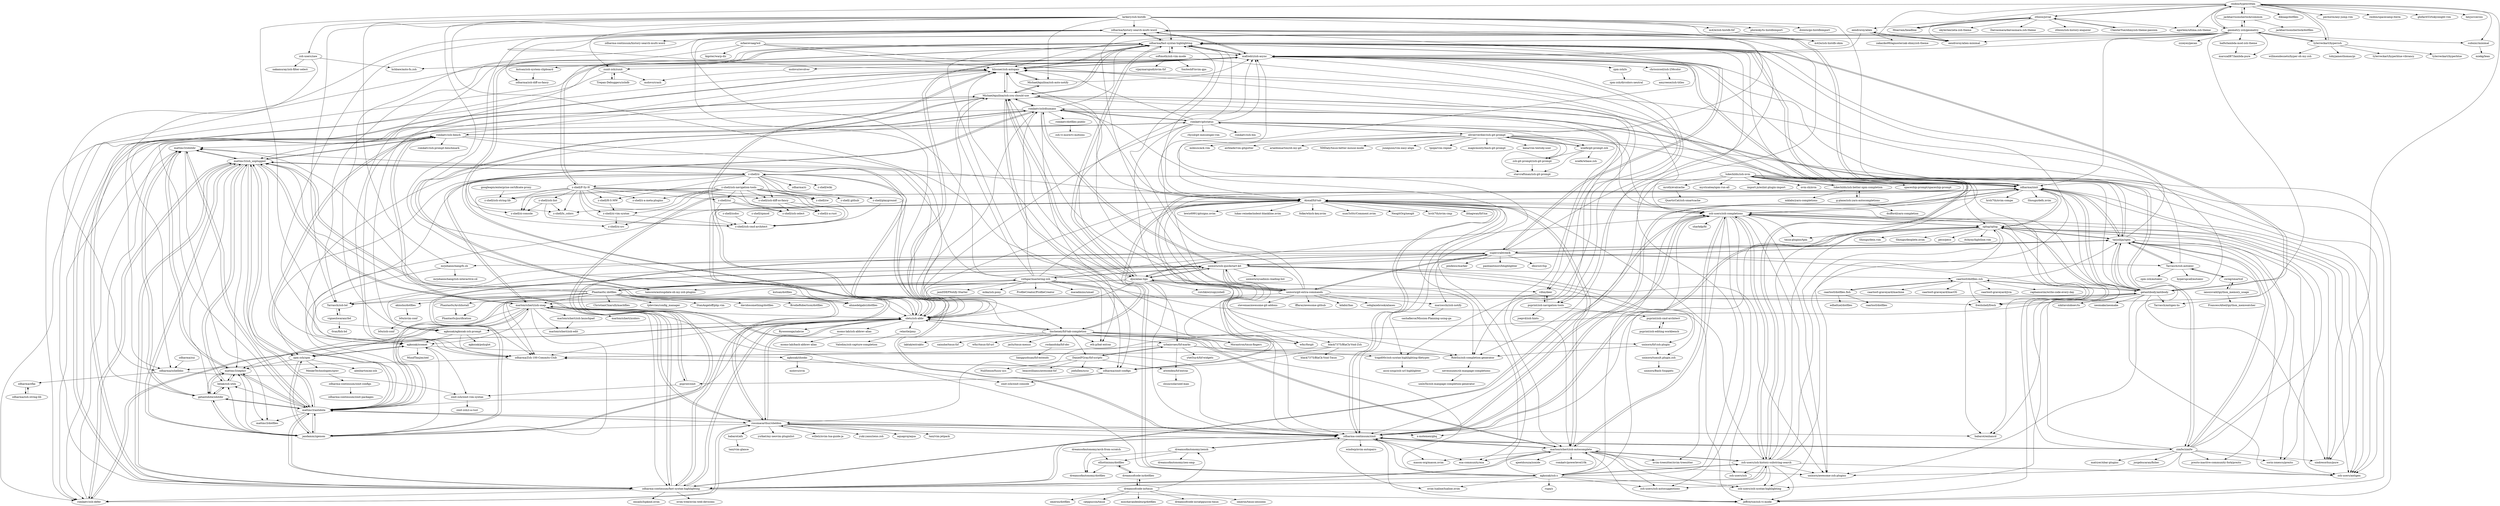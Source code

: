 digraph G {
"kutsan/zsh-system-clipboard" -> "zdharma/zsh-diff-so-fancy"
"romkatv/gitstatus" -> "romkatv/zsh-bench"
"romkatv/gitstatus" -> "romkatv/zsh4humans"
"romkatv/gitstatus" -> "olivierverdier/zsh-git-prompt"
"romkatv/gitstatus" -> "woefe/git-prompt.zsh"
"romkatv/gitstatus" -> "rhysd/git-messenger.vim" ["e"=1]
"romkatv/gitstatus" -> "zdharma/fast-syntax-highlighting"
"romkatv/gitstatus" -> "mafredri/zsh-async"
"romkatv/gitstatus" -> "hlissner/zsh-autopair"
"romkatv/gitstatus" -> "olets/zsh-abbr"
"romkatv/gitstatus" -> "romkatv/zsh-defer"
"romkatv/gitstatus" -> "zdharma/zinit"
"romkatv/gitstatus" -> "romkatv/zsh-bin" ["e"=1]
"romkatv/gitstatus" -> "Morantron/tmux-fingers" ["e"=1]
"romkatv/gitstatus" -> "Aloxaf/fzf-tab"
"romkatv/gitstatus" -> "zsh-users/zsh-completions"
"supercrabtree/k" -> "babarot/enhancd" ["e"=1]
"supercrabtree/k" -> "zdharma/fast-syntax-highlighting"
"supercrabtree/k" -> "zplug/zplug"
"supercrabtree/k" -> "tarjoilija/zgen"
"supercrabtree/k" -> "Tarrasch/zsh-bd"
"supercrabtree/k" -> "marzocchi/zsh-notify"
"supercrabtree/k" -> "zdharma/history-search-multi-word"
"supercrabtree/k" -> "mrjohannchang/fz.sh"
"supercrabtree/k" -> "djui/alias-tips"
"supercrabtree/k" -> "unixorn/git-extra-commands"
"supercrabtree/k" -> "dborzov/lsp" ["e"=1]
"supercrabtree/k" -> "pindexis/marker" ["e"=1]
"supercrabtree/k" -> "paoloantinori/hhighlighter" ["e"=1]
"supercrabtree/k" -> "Tarrasch/zsh-autoenv"
"supercrabtree/k" -> "unixorn/zsh-quickstart-kit"
"g-plane/zsh-yarn-autocompletions" -> "lukechilds/zsh-better-npm-completion"
"g-plane/zsh-yarn-autocompletions" -> "dsifford/yarn-completion"
"agkozak/zsh-z" -> "rupa/z" ["e"=1]
"agkozak/zsh-z" -> "Aloxaf/fzf-tab"
"agkozak/zsh-z" -> "MichaelAquilina/zsh-you-should-use"
"agkozak/zsh-z" -> "marlonrichert/zsh-autocomplete"
"agkozak/zsh-z" -> "zsh-users/zsh-completions"
"agkozak/zsh-z" -> "zsh-users/zsh-history-substring-search"
"agkozak/zsh-z" -> "zdharma-continuum/fast-syntax-highlighting"
"agkozak/zsh-z" -> "zsh-users/zsh-syntax-highlighting" ["e"=1]
"agkozak/zsh-z" -> "marlonrichert/zsh-snap"
"agkozak/zsh-z" -> "zdharma-continuum/zinit"
"agkozak/zsh-z" -> "olets/zsh-abbr"
"agkozak/zsh-z" -> "zsh-users/zsh-autosuggestions" ["e"=1]
"agkozak/zsh-z" -> "zdharma/fast-syntax-highlighting"
"agkozak/zsh-z" -> "zdharma/zinit"
"agkozak/zsh-z" -> "nvim-lualine/lualine.nvim" ["e"=1]
"olets/zsh-abbr" -> "hlissner/zsh-autopair"
"olets/zsh-abbr" -> "romkatv/zsh-defer"
"olets/zsh-abbr" -> "zdharma-continuum/fast-syntax-highlighting"
"olets/zsh-abbr" -> "rossmacarthur/sheldon"
"olets/zsh-abbr" -> "momo-lab/zsh-abbrev-alias"
"olets/zsh-abbr" -> "mattmc3/zsh_unplugged"
"olets/zsh-abbr" -> "lincheney/fzf-tab-completion"
"olets/zsh-abbr" -> "mafredri/zsh-async"
"olets/zsh-abbr" -> "relastle/pmy"
"olets/zsh-abbr" -> "zdharma/Zsh-100-Commits-Club"
"olets/zsh-abbr" -> "zdharma/fast-syntax-highlighting"
"olets/zsh-abbr" -> "zdharma/history-search-multi-word"
"olets/zsh-abbr" -> "Ryooooooga/zabrze"
"olets/zsh-abbr" -> "Aloxaf/fzf-tab"
"olets/zsh-abbr" -> "agkozak/agkozak-zsh-prompt"
"rothgar/mastering-zsh" -> "Phantas0s/.dotfiles"
"rothgar/mastering-zsh" -> "unixorn/zsh-quickstart-kit"
"rothgar/mastering-zsh" -> "MichaelAquilina/zsh-you-should-use"
"rothgar/mastering-zsh" -> "olets/zsh-abbr"
"rothgar/mastering-zsh" -> "romkatv/zsh4humans"
"rothgar/mastering-zsh" -> "mattmc3/zsh_unplugged"
"rothgar/mastering-zsh" -> "zdharma-continuum/zinit"
"rothgar/mastering-zsh" -> "mika/zsh-pony"
"rothgar/mastering-zsh" -> "ProfileCreator/ProfileCreator" ["e"=1]
"rothgar/mastering-zsh" -> "macadmins/umad" ["e"=1]
"rothgar/mastering-zsh" -> "eth-p/bat-extras" ["e"=1]
"rothgar/mastering-zsh" -> "jeffreytse/zsh-vi-mode" ["e"=1]
"rothgar/mastering-zsh" -> "jamf/DEPNotify-Starter" ["e"=1]
"rothgar/mastering-zsh" -> "Aloxaf/fzf-tab"
"rothgar/mastering-zsh" -> "zsh-users/zsh-completions"
"belak/zsh-utils" -> "mattmc3/zephyr"
"belak/zsh-utils" -> "getantidote/zdotdir"
"belak/zsh-utils" -> "mattmc3/zsh_unplugged"
"unixorn/zsh-quickstart-kit" -> "tarjoilija/zgen"
"unixorn/zsh-quickstart-kit" -> "jandamm/zgenom"
"unixorn/zsh-quickstart-kit" -> "unixorn/git-extra-commands"
"unixorn/zsh-quickstart-kit" -> "unixorn/tumult.plugin.zsh"
"unixorn/zsh-quickstart-kit" -> "rothgar/mastering-zsh"
"unixorn/zsh-quickstart-kit" -> "unixorn/fzf-zsh-plugin"
"unixorn/zsh-quickstart-kit" -> "RobSis/zsh-completion-generator"
"unixorn/zsh-quickstart-kit" -> "unixorn/sysadmin-reading-list" ["e"=1]
"unixorn/zsh-quickstart-kit" -> "romkatv/zsh4humans"
"unixorn/zsh-quickstart-kit" -> "Phantas0s/.dotfiles"
"unixorn/zsh-quickstart-kit" -> "black7375/BlaCk-Void-Zsh"
"unixorn/zsh-quickstart-kit" -> "agkozak/agkozak-zsh-prompt"
"unixorn/zsh-quickstart-kit" -> "caarlos0/dotfiles.zsh"
"unixorn/zsh-quickstart-kit" -> "djui/alias-tips"
"unixorn/zsh-quickstart-kit" -> "unixorn/awesome-zsh-plugins" ["e"=1]
"rossmacarthur/sheldon" -> "aquaproj/aqua" ["e"=1]
"rossmacarthur/sheldon" -> "romkatv/zsh-defer"
"rossmacarthur/sheldon" -> "olets/zsh-abbr"
"rossmacarthur/sheldon" -> "x-motemen/ghq" ["e"=1]
"rossmacarthur/sheldon" -> "tani/vim-jetpack" ["e"=1]
"rossmacarthur/sheldon" -> "yutkat/my-neovim-pluginlist" ["e"=1]
"rossmacarthur/sheldon" -> "babarot/enhancd" ["e"=1]
"rossmacarthur/sheldon" -> "yuki-yano/zeno.zsh" ["e"=1]
"rossmacarthur/sheldon" -> "mattmc3/antidote"
"rossmacarthur/sheldon" -> "babarot/afx"
"rossmacarthur/sheldon" -> "mattmc3/zsh_unplugged"
"rossmacarthur/sheldon" -> "zdharma-continuum/zinit"
"rossmacarthur/sheldon" -> "marlonrichert/zsh-snap"
"rossmacarthur/sheldon" -> "jandamm/zgenom"
"rossmacarthur/sheldon" -> "willelz/nvim-lua-guide-ja" ["e"=1]
"zthxxx/jovial" -> "Moarram/headline"
"zthxxx/jovial" -> "zthxxx/zsh-history-enquirer"
"zthxxx/jovial" -> "eendroroy/alien"
"zthxxx/jovial" -> "reobin/typewritten"
"zthxxx/jovial" -> "ChesterYue/ohmyzsh-theme-passion"
"zthxxx/jovial" -> "egorlem/ultima.zsh-theme"
"zthxxx/jovial" -> "skylerlee/zeta-zsh-theme" ["e"=1]
"zthxxx/jovial" -> "Daivasmara/daivasmara.zsh-theme"
"zthxxx/jovial" -> "eendroroy/alien-minimal"
"Tarrasch/zsh-bd" -> "vigneshwaranr/bd"
"Tarrasch/zsh-autoenv" -> "zpm-zsh/autoenv"
"Tarrasch/zsh-autoenv" -> "cxreg/smartcd"
"Tarrasch/zsh-autoenv" -> "hyperupcall/autoenv" ["e"=1]
"Tarrasch/zsh-autoenv" -> "tarjoilija/zgen"
"Tarrasch/zsh-autoenv" -> "mafredri/zsh-async"
"mfaerevaag/wd" -> "vifon/deer"
"mfaerevaag/wd" -> "kigster/warp-dir"
"mfaerevaag/wd" -> "hlissner/zsh-autopair"
"mfaerevaag/wd" -> "mafredri/zsh-async"
"mfaerevaag/wd" -> "Tarrasch/zsh-bd"
"black7375/BlaCk-Void-Zsh" -> "black7375/BlaCk-Void-Tmux"
"black7375/BlaCk-Void-Zsh" -> "zdharma/zinit-configs"
"black7375/BlaCk-Void-Zsh" -> "zdharma/Zsh-100-Commits-Club"
"cxreg/smartcd" -> "ianozsvald/ipython_memory_usage"
"cxreg/smartcd" -> "Tarrasch/zsh-autoenv"
"MichaelAquilina/zsh-auto-notify" -> "MichaelAquilina/zsh-you-should-use"
"MichaelAquilina/zsh-auto-notify" -> "hlissner/zsh-autopair"
"MichaelAquilina/zsh-auto-notify" -> "mafredri/zsh-async"
"zsh-users/zsh-history-substring-search" -> "zsh-users/zsh-completions"
"zsh-users/zsh-history-substring-search" -> "zsh-users/zsh-syntax-highlighting" ["e"=1]
"zsh-users/zsh-history-substring-search" -> "zsh-users/zsh-autosuggestions" ["e"=1]
"zsh-users/zsh-history-substring-search" -> "zdharma-continuum/fast-syntax-highlighting"
"zsh-users/zsh-history-substring-search" -> "MichaelAquilina/zsh-you-should-use"
"zsh-users/zsh-history-substring-search" -> "zsh-users/zsh" ["e"=1]
"zsh-users/zsh-history-substring-search" -> "marlonrichert/zsh-autocomplete"
"zsh-users/zsh-history-substring-search" -> "zplug/zplug"
"zsh-users/zsh-history-substring-search" -> "hlissner/zsh-autopair"
"zsh-users/zsh-history-substring-search" -> "zsh-users/antigen" ["e"=1]
"zsh-users/zsh-history-substring-search" -> "Aloxaf/fzf-tab"
"zsh-users/zsh-history-substring-search" -> "jeffreytse/zsh-vi-mode" ["e"=1]
"zsh-users/zsh-history-substring-search" -> "agkozak/zsh-z"
"zsh-users/zsh-history-substring-search" -> "zdharma/fast-syntax-highlighting"
"zsh-users/zsh-history-substring-search" -> "unixorn/awesome-zsh-plugins" ["e"=1]
"romkatv/dotfiles-public" -> "zsh-vi-more/vi-motions"
"relastle/pmy" -> "Valodim/zsh-capture-completion"
"tamcore/autoupdate-oh-my-zsh-plugins" -> "MichaelAquilina/zsh-you-should-use"
"rockandska/fzf-obc" -> "liangguohuan/fzf-extends"
"woefe/git-prompt.zsh" -> "starcraftman/zsh-git-prompt"
"woefe/git-prompt.zsh" -> "zsh-git-prompt/zsh-git-prompt"
"woefe/git-prompt.zsh" -> "olivierverdier/zsh-git-prompt"
"woefe/git-prompt.zsh" -> "woefe/wbase.zsh"
"zdharma/zinit-configs" -> "zdharma/Zsh-100-Commits-Club"
"zdharma/zinit-configs" -> "psprint/zinit"
"zdharma/zinit-configs" -> "zdharma/zinit"
"zdharma/zinit-configs" -> "zinit-zsh/zinit-console"
"b0o/nvim-conf" -> "b0o/zsh-conf"
"nevesnunes/sh-manpage-completions" -> "umlx5h/zsh-manpage-completion-generator"
"mattmc3/zdotdir" -> "mattmc3/zephyr"
"mattmc3/zdotdir" -> "getantidote/zdotdir"
"mattmc3/zdotdir" -> "mattmc3/antidote"
"mattmc3/zdotdir" -> "mattmc3/dotfiles"
"mattmc3/zdotdir" -> "mattmc3/zsh_unplugged"
"zsh-users/zaw" -> "nakamuray/zsh-filter-select"
"zsh-users/zaw" -> "zdharma/zshelldoc"
"zsh-users/zaw" -> "hchbaw/auto-fu.zsh"
"jackharrisonsherlock/common" -> "jackharrisonsherlock/dotfiles"
"jackharrisonsherlock/common" -> "reobin/typewritten"
"jackharrisonsherlock/common" -> "geometry-zsh/geometry"
"zpm-zsh/ls" -> "zpm-zsh/dircolors-neutral"
"zdharma/zshelldoc" -> "zdharma/zflai"
"zdharma/zshelldoc" -> "zinit-zsh/zinit-vim-syntax"
"zdharma/Zsh-100-Commits-Club" -> "zdharma/zinit-configs"
"zdharma/Zsh-100-Commits-Club" -> "zdharma/zshelldoc"
"trapd00r/zsh-syntax-highlighting-filetypes" -> "ascii-soup/zsh-url-highlighter"
"Phantas0s/ArchInstall" -> "Phantas0s/purification"
"m42e/zsh-histdb-fzf" -> "m42e/zsh-histdb-skim"
"agkozak/zhooks" -> "zinit-zsh/zinit-console"
"agkozak/zhooks" -> "molovo/zvm"
"zdharma/zflai" -> "zdharma/zsh-string-lib"
"marlonrichert/zsh-autocomplete" -> "marlonrichert/zsh-snap"
"marlonrichert/zsh-autocomplete" -> "zsh-users/zsh-autosuggestions" ["e"=1]
"marlonrichert/zsh-autocomplete" -> "zsh-users/zsh-syntax-highlighting" ["e"=1]
"marlonrichert/zsh-autocomplete" -> "zsh-users/zsh-completions"
"marlonrichert/zsh-autocomplete" -> "Aloxaf/fzf-tab"
"marlonrichert/zsh-autocomplete" -> "zdharma-continuum/fast-syntax-highlighting"
"marlonrichert/zsh-autocomplete" -> "unixorn/awesome-zsh-plugins" ["e"=1]
"marlonrichert/zsh-autocomplete" -> "jeffreytse/zsh-vi-mode" ["e"=1]
"marlonrichert/zsh-autocomplete" -> "ajeetdsouza/zoxide" ["e"=1]
"marlonrichert/zsh-autocomplete" -> "zsh-users/zsh-history-substring-search"
"marlonrichert/zsh-autocomplete" -> "eza-community/eza" ["e"=1]
"marlonrichert/zsh-autocomplete" -> "zdharma-continuum/zinit"
"marlonrichert/zsh-autocomplete" -> "romkatv/powerlevel10k" ["e"=1]
"marlonrichert/zsh-autocomplete" -> "mason-org/mason.nvim" ["e"=1]
"marlonrichert/zsh-autocomplete" -> "nvim-treesitter/nvim-treesitter" ["e"=1]
"ChesterYue/ohmyzsh-theme-passion" -> "zthxxx/jovial"
"tarjoilija/zgen" -> "zplug/zplug"
"tarjoilija/zgen" -> "unixorn/zsh-quickstart-kit"
"tarjoilija/zgen" -> "getantibody/antibody"
"tarjoilija/zgen" -> "jandamm/zgenom"
"tarjoilija/zgen" -> "zsh-users/antigen" ["e"=1]
"tarjoilija/zgen" -> "zdharma/zinit"
"tarjoilija/zgen" -> "supercrabtree/k"
"tarjoilija/zgen" -> "unixorn/awesome-zsh-plugins" ["e"=1]
"tarjoilija/zgen" -> "zimfw/zimfw"
"tarjoilija/zgen" -> "Tarrasch/zsh-autoenv"
"tarjoilija/zgen" -> "Tarrasch/antigen-hs"
"tarjoilija/zgen" -> "sorin-ionescu/prezto" ["e"=1]
"tarjoilija/zgen" -> "zdharma/fast-syntax-highlighting"
"tarjoilija/zgen" -> "prezto-inactive-community-fork/prezto"
"tarjoilija/zgen" -> "mafredri/zsh-async"
"unixorn/git-extra-commands" -> "unixorn/zsh-quickstart-kit"
"unixorn/git-extra-commands" -> "stevemao/awesome-git-addons" ["e"=1]
"unixorn/git-extra-commands" -> "hlissner/zsh-autopair"
"unixorn/git-extra-commands" -> "fffaraz/awesome-github" ["e"=1]
"unixorn/git-extra-commands" -> "zdharma/history-search-multi-word"
"unixorn/git-extra-commands" -> "freshshell/fresh" ["e"=1]
"unixorn/git-extra-commands" -> "kdabir/has" ["e"=1]
"unixorn/git-extra-commands" -> "djui/alias-tips"
"unixorn/git-extra-commands" -> "zdharma/fast-syntax-highlighting"
"unixorn/git-extra-commands" -> "mafredri/zsh-async"
"unixorn/git-extra-commands" -> "supercrabtree/k"
"unixorn/git-extra-commands" -> "zdharma/Zsh-100-Commits-Club"
"unixorn/git-extra-commands" -> "sebglazebrook/aliases" ["e"=1]
"unixorn/git-extra-commands" -> "MichaelAquilina/zsh-you-should-use"
"unixorn/git-extra-commands" -> "marzocchi/zsh-notify"
"romkatv/zsh4humans" -> "romkatv/zsh-bench"
"romkatv/zsh4humans" -> "zimfw/zimfw"
"romkatv/zsh4humans" -> "Aloxaf/fzf-tab"
"romkatv/zsh4humans" -> "zdharma-continuum/zinit"
"romkatv/zsh4humans" -> "marlonrichert/zsh-snap"
"romkatv/zsh4humans" -> "romkatv/dotfiles-public"
"romkatv/zsh4humans" -> "mattmc3/antidote"
"romkatv/zsh4humans" -> "romkatv/gitstatus"
"romkatv/zsh4humans" -> "olets/zsh-abbr"
"romkatv/zsh4humans" -> "mattmc3/zsh_unplugged"
"romkatv/zsh4humans" -> "unixorn/zsh-quickstart-kit"
"romkatv/zsh4humans" -> "MichaelAquilina/zsh-you-should-use"
"romkatv/zsh4humans" -> "zdharma/fast-syntax-highlighting"
"romkatv/zsh4humans" -> "marlonrichert/zsh-autocomplete"
"romkatv/zsh4humans" -> "eth-p/bat-extras" ["e"=1]
"reobin/typewritten" -> "jackharrisonsherlock/common"
"reobin/typewritten" -> "geometry-zsh/geometry"
"reobin/typewritten" -> "tylerreckart/hyperzsh"
"reobin/typewritten" -> "zthxxx/jovial"
"reobin/typewritten" -> "dikiaap/dotfiles" ["e"=1]
"reobin/typewritten" -> "eendroroy/alien-minimal"
"reobin/typewritten" -> "Moarram/headline"
"reobin/typewritten" -> "subnixr/minimal"
"reobin/typewritten" -> "agkozak/agkozak-zsh-prompt"
"reobin/typewritten" -> "sindresorhus/pure" ["e"=1]
"reobin/typewritten" -> "egorlem/ultima.zsh-theme"
"reobin/typewritten" -> "pechorin/any-jump.vim" ["e"=1]
"reobin/typewritten" -> "reobin/spacecamp-iterm"
"reobin/typewritten" -> "ghifarit53/tokyonight-vim" ["e"=1]
"reobin/typewritten" -> "heyjuvi/avizo" ["e"=1]
"zsh-users/zsh-completions" -> "zsh-users/zsh-syntax-highlighting" ["e"=1]
"zsh-users/zsh-completions" -> "zsh-users/zsh-history-substring-search"
"zsh-users/zsh-completions" -> "zsh-users/zsh-autosuggestions" ["e"=1]
"zsh-users/zsh-completions" -> "zsh-users/zsh" ["e"=1]
"zsh-users/zsh-completions" -> "unixorn/awesome-zsh-plugins" ["e"=1]
"zsh-users/zsh-completions" -> "marlonrichert/zsh-autocomplete"
"zsh-users/zsh-completions" -> "zsh-users/antigen" ["e"=1]
"zsh-users/zsh-completions" -> "Aloxaf/fzf-tab"
"zsh-users/zsh-completions" -> "zplug/zplug"
"zsh-users/zsh-completions" -> "zdharma-continuum/fast-syntax-highlighting"
"zsh-users/zsh-completions" -> "zdharma-continuum/zinit"
"zsh-users/zsh-completions" -> "sindresorhus/pure" ["e"=1]
"zsh-users/zsh-completions" -> "tmux-plugins/tpm" ["e"=1]
"zsh-users/zsh-completions" -> "sharkdp/fd" ["e"=1]
"zsh-users/zsh-completions" -> "nvim-treesitter/nvim-treesitter" ["e"=1]
"Aloxaf/fzf-tab" -> "zdharma-continuum/zinit"
"Aloxaf/fzf-tab" -> "lincheney/fzf-tab-completion"
"Aloxaf/fzf-tab" -> "jeffreytse/zsh-vi-mode" ["e"=1]
"Aloxaf/fzf-tab" -> "zdharma-continuum/fast-syntax-highlighting"
"Aloxaf/fzf-tab" -> "wfxr/forgit" ["e"=1]
"Aloxaf/fzf-tab" -> "ibhagwan/fzf-lua" ["e"=1]
"Aloxaf/fzf-tab" -> "marlonrichert/zsh-autocomplete"
"Aloxaf/fzf-tab" -> "zsh-users/zsh-completions"
"Aloxaf/fzf-tab" -> "lewis6991/gitsigns.nvim" ["e"=1]
"Aloxaf/fzf-tab" -> "lukas-reineke/indent-blankline.nvim" ["e"=1]
"Aloxaf/fzf-tab" -> "folke/which-key.nvim" ["e"=1]
"Aloxaf/fzf-tab" -> "eza-community/eza" ["e"=1]
"Aloxaf/fzf-tab" -> "numToStr/Comment.nvim" ["e"=1]
"Aloxaf/fzf-tab" -> "NeogitOrg/neogit" ["e"=1]
"Aloxaf/fzf-tab" -> "hrsh7th/nvim-cmp" ["e"=1]
"marlonrichert/zsh-snap" -> "marlonrichert/zsh-autocomplete"
"marlonrichert/zsh-snap" -> "mattmc3/antidote"
"marlonrichert/zsh-snap" -> "agkozak/zcomet"
"marlonrichert/zsh-snap" -> "zpm-zsh/zpm"
"marlonrichert/zsh-snap" -> "mattmc3/zsh_unplugged"
"marlonrichert/zsh-snap" -> "jandamm/zgenom"
"marlonrichert/zsh-snap" -> "rossmacarthur/sheldon"
"marlonrichert/zsh-snap" -> "marlonrichert/zsh-launchpad"
"marlonrichert/zsh-snap" -> "zdharma-continuum/fast-syntax-highlighting"
"marlonrichert/zsh-snap" -> "romkatv/zsh4humans"
"marlonrichert/zsh-snap" -> "zdharma-continuum/zinit"
"marlonrichert/zsh-snap" -> "marlonrichert/zsh-edit"
"marlonrichert/zsh-snap" -> "olets/zsh-abbr"
"marlonrichert/zsh-snap" -> "mattmc3/zephyr"
"marlonrichert/zsh-snap" -> "marlonrichert/zcolors"
"vifon/deer" -> "trapd00r/zsh-syntax-highlighting-filetypes"
"vifon/deer" -> "psprint/zsh-navigation-tools"
"unixorn/fzf-zsh-plugin" -> "unixorn/tumult.plugin.zsh"
"unixorn/fzf-zsh-plugin" -> "RobSis/zsh-completion-generator"
"romkatv/zsh-defer" -> "mattmc3/zsh_unplugged"
"romkatv/zsh-defer" -> "olets/zsh-abbr"
"romkatv/zsh-defer" -> "rossmacarthur/sheldon"
"romkatv/zsh-defer" -> "mattmc3/zdotdir"
"RobSis/zsh-completion-generator" -> "nevesnunes/sh-manpage-completions"
"caarlos0/dotfiles.fish" -> "caarlos0/dotfiles.zsh"
"caarlos0/dotfiles.fish" -> "caarlos0/dotfiles" ["e"=1]
"caarlos0/dotfiles.fish" -> "edheltzel/dotfiles" ["e"=1]
"djui/alias-tips" -> "MichaelAquilina/zsh-you-should-use"
"djui/alias-tips" -> "zdharma/fast-syntax-highlighting"
"djui/alias-tips" -> "RobSis/zsh-completion-generator"
"djui/alias-tips" -> "hlissner/zsh-autopair"
"djui/alias-tips" -> "Tarrasch/zsh-bd"
"djui/alias-tips" -> "olets/zsh-abbr"
"djui/alias-tips" -> "unixorn/git-extra-commands"
"djui/alias-tips" -> "rutchkiwi/copyzshell"
"djui/alias-tips" -> "urbainvaes/fzf-marks"
"djui/alias-tips" -> "supercrabtree/k"
"djui/alias-tips" -> "zdharma/Zsh-100-Commits-Club"
"djui/alias-tips" -> "tamcore/autoupdate-oh-my-zsh-plugins"
"djui/alias-tips" -> "vifon/deer"
"djui/alias-tips" -> "mafredri/zsh-async"
"djui/alias-tips" -> "unixorn/zsh-quickstart-kit"
"ianozsvald/ipython_memory_usage" -> "cxreg/smartcd"
"ianozsvald/ipython_memory_usage" -> "FrancescAlted/ipython_memwatcher"
"chrissicool/zsh-256color" -> "amyreese/zsh-titles"
"psprint/zinit" -> "zdharma/zinit"
"psprint/zinit" -> "zinit-zsh/zinit-vim-syntax"
"zsh-git-prompt/zsh-git-prompt" -> "starcraftman/zsh-git-prompt"
"jandamm/zgenom" -> "unixorn/zsh-quickstart-kit"
"jandamm/zgenom" -> "getantidote/zdotdir"
"jandamm/zgenom" -> "mattmc3/antidote"
"jandamm/zgenom" -> "zpm-zsh/zpm"
"jandamm/zgenom" -> "tarjoilija/zgen"
"jandamm/zgenom" -> "belak/zsh-utils"
"jandamm/zgenom" -> "mattmc3/zsh_unplugged"
"jandamm/zgenom" -> "agkozak/zcomet"
"jandamm/zgenom" -> "mattmc3/zephyr"
"zdharma/zinit" -> "psprint/zinit"
"zdharma/zsh-string-lib" -> "zdharma/zflai"
"zinit-zsh/zinit-vim-syntax" -> "zinit-zsh/z-a-rust"
"getantibody/antibody" -> "caarlos0/dotfiles.zsh"
"getantibody/antibody" -> "tarjoilija/zgen"
"getantibody/antibody" -> "zsh-users/antigen" ["e"=1]
"getantibody/antibody" -> "zdharma/fast-syntax-highlighting"
"getantibody/antibody" -> "zdharma/zinit"
"getantibody/antibody" -> "mattmc3/antidote"
"getantibody/antibody" -> "zplug/zplug"
"getantibody/antibody" -> "freshshell/fresh" ["e"=1]
"getantibody/antibody" -> "rossmacarthur/sheldon"
"getantibody/antibody" -> "mafredri/zsh-async"
"getantibody/antibody" -> "nikitavoloboev/ts" ["e"=1]
"getantibody/antibody" -> "marlonrichert/zsh-snap"
"getantibody/antibody" -> "neomake/neomake" ["e"=1]
"getantibody/antibody" -> "sindresorhus/pure" ["e"=1]
"getantibody/antibody" -> "Tarrasch/antigen-hs"
"urbainvaes/fzf-marks" -> "atweiden/fzf-extras"
"urbainvaes/fzf-marks" -> "DanielFGray/fzf-scripts"
"urbainvaes/fzf-marks" -> "ytet5uy4/fzf-widgets"
"urbainvaes/fzf-marks" -> "zdharma/Zsh-100-Commits-Club"
"urbainvaes/fzf-marks" -> "trapd00r/zsh-syntax-highlighting-filetypes"
"urbainvaes/fzf-marks" -> "RobSis/zsh-completion-generator"
"Moarram/headline" -> "zthxxx/jovial"
"mattmc3/antidote" -> "mattmc3/zephyr"
"mattmc3/antidote" -> "getantidote/zdotdir"
"mattmc3/antidote" -> "mattmc3/zsh_unplugged"
"mattmc3/antidote" -> "mattmc3/zdotdir"
"mattmc3/antidote" -> "jandamm/zgenom"
"mattmc3/antidote" -> "marlonrichert/zsh-snap"
"mattmc3/antidote" -> "belak/zsh-utils"
"mattmc3/antidote" -> "getantibody/antibody"
"mattmc3/antidote" -> "zdharma-continuum/fast-syntax-highlighting"
"mattmc3/antidote" -> "romkatv/zsh-bench"
"mattmc3/antidote" -> "rossmacarthur/sheldon"
"mattmc3/antidote" -> "zdharma-continuum/zinit"
"mattmc3/antidote" -> "Aloxaf/fzf-tab"
"mattmc3/antidote" -> "mattmc3/dotfiles"
"mattmc3/antidote" -> "olets/zsh-abbr"
"elliottminns/dotfiles" -> "dreamsofautonomy/dotfiles"
"elliottminns/dotfiles" -> "dreamsofcode-io/dotfiles"
"zpm-zsh/zpm" -> "agkozak/zcomet"
"zpm-zsh/zpm" -> "mattmc3/zsh_unplugged"
"zpm-zsh/zpm" -> "jandamm/zgenom"
"zpm-zsh/zpm" -> "MenkeTechnologies/zpwr"
"zpm-zsh/zpm" -> "mattmc3/zephyr"
"zpm-zsh/zpm" -> "alexbarton/ax-zsh"
"mafredri/zsh-async" -> "zdharma/Zsh-100-Commits-Club"
"mafredri/zsh-async" -> "zdharma/fast-syntax-highlighting"
"mafredri/zsh-async" -> "zdharma/history-search-multi-word"
"mafredri/zsh-async" -> "zunit-zsh/zunit"
"mafredri/zsh-async" -> "hlissner/zsh-autopair"
"mafredri/zsh-async" -> "chrissicool/zsh-256color"
"mafredri/zsh-async" -> "vifon/deer"
"mafredri/zsh-async" -> "zdharma/zinit"
"mafredri/zsh-async" -> "RobSis/zsh-completion-generator"
"mafredri/zsh-async" -> "olets/zsh-abbr"
"mafredri/zsh-async" -> "romkatv/zsh-defer"
"mafredri/zsh-async" -> "hchbaw/auto-fu.zsh"
"mafredri/zsh-async" -> "zpm-zsh/ls"
"mafredri/zsh-async" -> "molovo/revolver"
"mafredri/zsh-async" -> "psprint/zsh-navigation-tools"
"atweiden/fzf-extras" -> "zlsun/solarized-man" ["e"=1]
"MenkeTechnologies/zpwr" -> "zdharma-continuum/zinit-configs"
"zplug/zplug" -> "babarot/enhancd" ["e"=1]
"zplug/zplug" -> "unixorn/awesome-zsh-plugins" ["e"=1]
"zplug/zplug" -> "zdharma/zinit"
"zplug/zplug" -> "tarjoilija/zgen"
"zplug/zplug" -> "zsh-users/antigen" ["e"=1]
"zplug/zplug" -> "sorin-ionescu/prezto" ["e"=1]
"zplug/zplug" -> "sindresorhus/pure" ["e"=1]
"zplug/zplug" -> "Shougo/dein.vim" ["e"=1]
"zplug/zplug" -> "zsh-users/zsh-completions"
"zplug/zplug" -> "x-motemen/ghq" ["e"=1]
"zplug/zplug" -> "zdharma-continuum/zinit"
"zplug/zplug" -> "Shougo/deoplete.nvim" ["e"=1]
"zplug/zplug" -> "peco/peco" ["e"=1]
"zplug/zplug" -> "tmux-plugins/tpm" ["e"=1]
"zplug/zplug" -> "itchyny/lightline.vim" ["e"=1]
"zimfw/zimfw" -> "sorin-ionescu/prezto" ["e"=1]
"zimfw/zimfw" -> "zdharma-continuum/zinit"
"zimfw/zimfw" -> "zplug/zplug"
"zimfw/zimfw" -> "jorgebucaran/fisher" ["e"=1]
"zimfw/zimfw" -> "romkatv/zsh4humans"
"zimfw/zimfw" -> "matryer/xbar-plugins" ["e"=1]
"zimfw/zimfw" -> "unixorn/awesome-zsh-plugins" ["e"=1]
"zimfw/zimfw" -> "zsh-users/antigen" ["e"=1]
"zimfw/zimfw" -> "tarjoilija/zgen"
"zimfw/zimfw" -> "zdharma/zinit"
"zimfw/zimfw" -> "Aloxaf/fzf-tab"
"zimfw/zimfw" -> "zsh-users/zsh-completions"
"zimfw/zimfw" -> "rossmacarthur/sheldon"
"zimfw/zimfw" -> "sindresorhus/pure" ["e"=1]
"zimfw/zimfw" -> "prezto-inactive-community-fork/prezto"
"halfo/lambda-mod-zsh-theme" -> "marszall87/lambda-pure"
"zdharma-continuum/zinit-configs" -> "zdharma-continuum/zinit-packages"
"zdharma-continuum/zinit" -> "zdharma/zinit"
"zdharma-continuum/zinit" -> "Aloxaf/fzf-tab"
"zdharma-continuum/zinit" -> "zdharma-continuum/fast-syntax-highlighting"
"zdharma-continuum/zinit" -> "z-shell/zi"
"zdharma-continuum/zinit" -> "jeffreytse/zsh-vi-mode" ["e"=1]
"zdharma-continuum/zinit" -> "zimfw/zimfw"
"zdharma-continuum/zinit" -> "zplug/zplug"
"zdharma-continuum/zinit" -> "zsh-users/zsh-completions"
"zdharma-continuum/zinit" -> "eza-community/eza" ["e"=1]
"zdharma-continuum/zinit" -> "windwp/nvim-autopairs" ["e"=1]
"zdharma-continuum/zinit" -> "marlonrichert/zsh-autocomplete"
"zdharma-continuum/zinit" -> "mason-org/mason.nvim" ["e"=1]
"zdharma-continuum/zinit" -> "rossmacarthur/sheldon"
"zdharma-continuum/zinit" -> "nvim-lualine/lualine.nvim" ["e"=1]
"zdharma-continuum/zinit" -> "dreamsofautonomy/zensh"
"mattmc3/zsh_unplugged" -> "mattmc3/antidote"
"mattmc3/zsh_unplugged" -> "romkatv/zsh-defer"
"mattmc3/zsh_unplugged" -> "belak/zsh-utils"
"mattmc3/zsh_unplugged" -> "mattmc3/zdotdir"
"mattmc3/zsh_unplugged" -> "zpm-zsh/zpm"
"mattmc3/zsh_unplugged" -> "jandamm/zgenom"
"mattmc3/zsh_unplugged" -> "getantidote/zdotdir"
"mattmc3/zsh_unplugged" -> "romkatv/zsh-bench"
"mattmc3/zsh_unplugged" -> "olets/zsh-abbr"
"mattmc3/zsh_unplugged" -> "mattmc3/zephyr"
"mattmc3/zsh_unplugged" -> "zdharma-continuum/fast-syntax-highlighting"
"mattmc3/zsh_unplugged" -> "z-shell/zi"
"mattmc3/zsh_unplugged" -> "marlonrichert/zsh-snap"
"mattmc3/zsh_unplugged" -> "agkozak/zcomet"
"mattmc3/zsh_unplugged" -> "rossmacarthur/sheldon"
"z-shell/zi" -> "z-shell/F-Sy-H"
"z-shell/zi" -> "zdharma-continuum/zinit"
"z-shell/zi" -> "agkozak/zcomet"
"z-shell/zi" -> "z-shell/zw"
"z-shell/zi" -> "mattmc3/zsh_unplugged"
"z-shell/zi" -> "z-shell/playground"
"z-shell/zi" -> "zpm-zsh/zpm"
"z-shell/zi" -> "zdharma/zinit"
"z-shell/zi" -> "zdharma/zi"
"z-shell/zi" -> "z-shell/ls_colors"
"z-shell/zi" -> "z-shell/zi-console"
"z-shell/zi" -> "z-shell/wiki"
"z-shell/zi" -> "z-shell/zsh-diff-so-fancy"
"z-shell/zi" -> "z-shell/H-S-MW"
"z-shell/zi" -> "z-shell/zsh-navigation-tools"
"zdharma-continuum/fast-syntax-highlighting" -> "zdharma-continuum/zinit"
"zdharma-continuum/fast-syntax-highlighting" -> "Aloxaf/fzf-tab"
"zdharma-continuum/fast-syntax-highlighting" -> "olets/zsh-abbr"
"zdharma-continuum/fast-syntax-highlighting" -> "hlissner/zsh-autopair"
"zdharma-continuum/fast-syntax-highlighting" -> "marlonrichert/zsh-autocomplete"
"zdharma-continuum/fast-syntax-highlighting" -> "romkatv/zsh-bench"
"zdharma-continuum/fast-syntax-highlighting" -> "zsh-users/zsh-history-substring-search"
"zdharma-continuum/fast-syntax-highlighting" -> "zsh-users/zsh-completions"
"zdharma-continuum/fast-syntax-highlighting" -> "mattmc3/zsh_unplugged"
"zdharma-continuum/fast-syntax-highlighting" -> "mattmc3/antidote"
"zdharma-continuum/fast-syntax-highlighting" -> "MichaelAquilina/zsh-you-should-use"
"zdharma-continuum/fast-syntax-highlighting" -> "jeffreytse/zsh-vi-mode" ["e"=1]
"zdharma-continuum/fast-syntax-highlighting" -> "onsails/lspkind.nvim" ["e"=1]
"zdharma-continuum/fast-syntax-highlighting" -> "romkatv/zsh-defer"
"zdharma-continuum/fast-syntax-highlighting" -> "nvim-tree/nvim-web-devicons" ["e"=1]
"Trepan-Debuggers/zshdb" -> "zunit-zsh/zunit"
"softmoth/zsh-vim-mode" -> "kutsan/zsh-system-clipboard"
"softmoth/zsh-vim-mode" -> "jeffreytse/zsh-vi-mode" ["e"=1]
"softmoth/zsh-vim-mode" -> "SmiteshP/nvim-gps" ["e"=1]
"softmoth/zsh-vim-mode" -> "zdharma/fast-syntax-highlighting"
"softmoth/zsh-vim-mode" -> "vijaymarupudi/nvim-fzf" ["e"=1]
"z-shell/F-Sy-H" -> "z-shell/H-S-MW"
"z-shell/F-Sy-H" -> "z-shell/ls_colors"
"z-shell/F-Sy-H" -> "z-shell/zi-vim-syntax"
"z-shell/F-Sy-H" -> "z-shell/zi-console"
"z-shell/F-Sy-H" -> "z-shell/zsh-diff-so-fancy"
"z-shell/F-Sy-H" -> "z-shell/zw"
"z-shell/F-Sy-H" -> "z-shell/zsh-lint"
"z-shell/F-Sy-H" -> "zdharma/fast-syntax-highlighting"
"z-shell/F-Sy-H" -> "z-shell/zsh-cmd-architect"
"z-shell/F-Sy-H" -> "z-shell/z-a-rust"
"z-shell/F-Sy-H" -> "z-shell/zsh-select"
"z-shell/F-Sy-H" -> "z-shell/zi-src"
"z-shell/F-Sy-H" -> "z-shell/z-a-meta-plugins"
"z-shell/F-Sy-H" -> "z-shell/zui"
"z-shell/F-Sy-H" -> "z-shell/zsh-string-lib"
"vigneshwaranr/bd" -> "Tarrasch/zsh-bd"
"vigneshwaranr/bd" -> "0rax/fish-bd" ["e"=1]
"z-shell/zsh-navigation-tools" -> "z-shell/zsh-cmd-architect"
"z-shell/zsh-navigation-tools" -> "z-shell/z-a-rust"
"z-shell/zsh-navigation-tools" -> "z-shell/zsh-select"
"z-shell/zsh-navigation-tools" -> "z-shell/ls_colors"
"z-shell/zsh-navigation-tools" -> "z-shell/zi-src"
"z-shell/zsh-navigation-tools" -> "z-shell/zi-vim-syntax"
"z-shell/zsh-navigation-tools" -> "z-shell/zi-console"
"z-shell/zsh-navigation-tools" -> "z-shell/z-a-meta-plugins"
"z-shell/zsh-navigation-tools" -> "z-shell/zui"
"z-shell/zsh-navigation-tools" -> "z-shell/zsh-string-lib"
"z-shell/zsh-navigation-tools" -> "z-shell/playground"
"z-shell/zsh-navigation-tools" -> "z-shell/.github"
"z-shell/zsh-navigation-tools" -> "z-shell/zsh-diff-so-fancy"
"z-shell/zsh-navigation-tools" -> "z-shell/zw"
"z-shell/zsh-diff-so-fancy" -> "z-shell/zsh-cmd-architect"
"z-shell/zsh-diff-so-fancy" -> "z-shell/z-a-rust"
"z-shell/zsh-diff-so-fancy" -> "z-shell/zsh-select"
"z-shell/zui" -> "z-shell/zsh-cmd-architect"
"z-shell/zui" -> "z-shell/z-a-rust"
"z-shell/zui" -> "z-shell/zsh-select"
"z-shell/zi-vim-syntax" -> "z-shell/zi-src"
"z-shell/zi-vim-syntax" -> "z-shell/zsh-cmd-architect"
"z-shell/zsh-lint" -> "z-shell/ls_colors"
"z-shell/zsh-lint" -> "z-shell/zi-console"
"z-shell/zsh-lint" -> "z-shell/zsh-cmd-architect"
"z-shell/playground" -> "z-shell/zsh-cmd-architect"
"z-shell/H-S-MW" -> "z-shell/zi-vim-syntax"
"z-shell/zsdoc" -> "z-shell/zsh-cmd-architect"
"z-shell/zpmod" -> "z-shell/zsh-cmd-architect"
"romkatv/zsh-bench" -> "romkatv/zsh4humans"
"romkatv/zsh-bench" -> "mattmc3/zsh_unplugged"
"romkatv/zsh-bench" -> "zdharma-continuum/fast-syntax-highlighting"
"romkatv/zsh-bench" -> "romkatv/zsh-defer"
"romkatv/zsh-bench" -> "romkatv/zsh-prompt-benchmark"
"romkatv/zsh-bench" -> "mattmc3/antidote"
"romkatv/zsh-bench" -> "romkatv/gitstatus"
"romkatv/zsh-bench" -> "mattmc3/zdotdir"
"romkatv/zsh-bench" -> "zdharma-continuum/zinit"
"romkatv/zsh-bench" -> "getantidote/zdotdir"
"romkatv/zsh-bench" -> "Aloxaf/fzf-tab"
"romkatv/zsh-bench" -> "hlissner/zsh-autopair"
"hlissner/zsh-autopair" -> "olets/zsh-abbr"
"hlissner/zsh-autopair" -> "zdharma-continuum/fast-syntax-highlighting"
"hlissner/zsh-autopair" -> "mafredri/zsh-async"
"hlissner/zsh-autopair" -> "RobSis/zsh-completion-generator"
"hlissner/zsh-autopair" -> "zdharma/fast-syntax-highlighting"
"hlissner/zsh-autopair" -> "zdharma/Zsh-100-Commits-Club"
"hlissner/zsh-autopair" -> "MichaelAquilina/zsh-you-should-use"
"hlissner/zsh-autopair" -> "MichaelAquilina/zsh-auto-notify"
"hlissner/zsh-autopair" -> "romkatv/zsh-defer"
"marlonrichert/zsh-launchpad" -> "marlonrichert/zsh-edit"
"psprint/zsh-navigation-tools" -> "psprint/zsh-cmd-architect"
"psprint/zsh-navigation-tools" -> "vifon/deer"
"psprint/zsh-navigation-tools" -> "joepvd/zsh-hints"
"unixorn/tumult.plugin.zsh" -> "unixorn/Bash-Snippets"
"zdharma/fast-syntax-highlighting" -> "z-shell/F-Sy-H"
"babarot/afx" -> "tani/vim-glance" ["e"=1]
"mattmc3/zephyr" -> "getantidote/zdotdir"
"mattmc3/zephyr" -> "mattmc3/zdotdir"
"mattmc3/zephyr" -> "belak/zsh-utils"
"mattmc3/zephyr" -> "mattmc3/dotfiles"
"mattmc3/zephyr" -> "mattmc3/antidote"
"googleapis/enterprise-certificate-proxy" -> "z-shell/zsh-string-lib"
"psprint/zsh-cmd-architect" -> "psprint/zsh-editing-workbench"
"agkozak/zcomet" -> "zpm-zsh/zpm"
"agkozak/zcomet" -> "agkozak/zhooks"
"agkozak/zcomet" -> "MunifTanjim/zed"
"agkozak/zcomet" -> "zinit-zsh/zinit-vim-syntax"
"psprint/zsh-editing-workbench" -> "psprint/zsh-cmd-architect"
"zdharma/zinit" -> "zdharma/fast-syntax-highlighting"
"zdharma/zinit" -> "zdharma-continuum/zinit"
"zdharma/zinit" -> "zplug/zplug"
"zdharma/zinit" -> "zdharma/zinit-configs"
"zdharma/zinit" -> "zdharma/history-search-multi-word"
"zdharma/zinit" -> "getantibody/antibody"
"zdharma/zinit" -> "mafredri/zsh-async"
"zdharma/zinit" -> "Aloxaf/fzf-tab"
"zdharma/zinit" -> "babarot/enhancd" ["e"=1]
"zdharma/zinit" -> "tarjoilija/zgen"
"zdharma/zinit" -> "zsh-users/antigen" ["e"=1]
"zdharma/zinit" -> "hrsh7th/nvim-compe" ["e"=1]
"zdharma/zinit" -> "wfxr/forgit" ["e"=1]
"zdharma/zinit" -> "Shougo/defx.nvim" ["e"=1]
"zdharma/zinit" -> "z-shell/zi"
"geometry-zsh/geometry" -> "jackharrisonsherlock/common"
"geometry-zsh/geometry" -> "reobin/typewritten"
"geometry-zsh/geometry" -> "subnixr/minimal"
"geometry-zsh/geometry" -> "mafredri/zsh-async"
"geometry-zsh/geometry" -> "marszall87/lambda-pure"
"geometry-zsh/geometry" -> "tylerreckart/hyperzsh"
"geometry-zsh/geometry" -> "agkozak/agkozak-zsh-prompt"
"geometry-zsh/geometry" -> "zdharma/fast-syntax-highlighting"
"geometry-zsh/geometry" -> "halfo/lambda-mod-zsh-theme"
"geometry-zsh/geometry" -> "freshshell/fresh" ["e"=1]
"geometry-zsh/geometry" -> "eendroroy/alien-minimal"
"geometry-zsh/geometry" -> "zzzeyez/pecan" ["e"=1]
"geometry-zsh/geometry" -> "zdharma/zinit"
"geometry-zsh/geometry" -> "olets/zsh-abbr"
"geometry-zsh/geometry" -> "hlissner/zsh-autopair"
"marzocchi/zsh-notify" -> "sashafierce/Mission-Planning-using-ga" ["e"=1]
"zdharma/history-search-multi-word" -> "zdharma/fast-syntax-highlighting"
"zdharma/history-search-multi-word" -> "zdharma/Zsh-100-Commits-Club"
"zdharma/history-search-multi-word" -> "zdharma/zinit-configs"
"zdharma/history-search-multi-word" -> "mafredri/zsh-async"
"zdharma/history-search-multi-word" -> "zdharma-continuum/history-search-multi-word"
"zdharma/history-search-multi-word" -> "zdharma/zinit"
"zdharma/history-search-multi-word" -> "trapd00r/zsh-syntax-highlighting-filetypes"
"zdharma/history-search-multi-word" -> "zdharma/zsh-diff-so-fancy"
"zdharma/history-search-multi-word" -> "zdharma/zshelldoc"
"zdharma/history-search-multi-word" -> "zunit-zsh/zunit"
"zdharma/history-search-multi-word" -> "psprint/zsh-navigation-tools"
"getantidote/zdotdir" -> "mattmc3/zephyr"
"getantidote/zdotdir" -> "mattmc3/antidote"
"getantidote/zdotdir" -> "mattmc3/zdotdir"
"getantidote/zdotdir" -> "belak/zsh-utils"
"getantidote/zdotdir" -> "jandamm/zgenom"
"olivierverdier/zsh-git-prompt" -> "zsh-git-prompt/zsh-git-prompt"
"olivierverdier/zsh-git-prompt" -> "woefe/git-prompt.zsh"
"olivierverdier/zsh-git-prompt" -> "magicmonty/bash-git-prompt" ["e"=1]
"olivierverdier/zsh-git-prompt" -> "romkatv/gitstatus"
"olivierverdier/zsh-git-prompt" -> "starcraftman/zsh-git-prompt"
"olivierverdier/zsh-git-prompt" -> "zsh-users/zsh-history-substring-search"
"olivierverdier/zsh-git-prompt" -> "zsh-users/zsh-completions"
"olivierverdier/zsh-git-prompt" -> "kana/vim-textobj-user" ["e"=1]
"olivierverdier/zsh-git-prompt" -> "mileszs/ack.vim" ["e"=1]
"olivierverdier/zsh-git-prompt" -> "airblade/vim-gitgutter" ["e"=1]
"olivierverdier/zsh-git-prompt" -> "arialdomartini/oh-my-git" ["e"=1]
"olivierverdier/zsh-git-prompt" -> "NHDaly/tmux-better-mouse-mode" ["e"=1]
"olivierverdier/zsh-git-prompt" -> "junegunn/vim-easy-align" ["e"=1]
"olivierverdier/zsh-git-prompt" -> "zsh-users/antigen" ["e"=1]
"olivierverdier/zsh-git-prompt" -> "tpope/vim-repeat" ["e"=1]
"dreamsofcode-io/dotfiles" -> "dreamsofcode-io/tmux"
"dreamsofcode-io/dotfiles" -> "elliottminns/dotfiles"
"dreamsofcode-io/tmux" -> "dreamsofcode-io/dotfiles"
"dreamsofcode-io/tmux" -> "dreamsofcode-io/catppuccin-tmux"
"dreamsofcode-io/tmux" -> "omerxx/tmux-sessionx" ["e"=1]
"dreamsofcode-io/tmux" -> "omerxx/dotfiles" ["e"=1]
"dreamsofcode-io/tmux" -> "catppuccin/tmux" ["e"=1]
"dreamsofcode-io/tmux" -> "dreamsofautonomy/zensh"
"dreamsofcode-io/tmux" -> "mischavandenburg/dotfiles" ["e"=1]
"lukechilds/zsh-nvm" -> "lukechilds/zsh-better-npm-completion"
"lukechilds/zsh-nvm" -> "zsh-users/antigen" ["e"=1]
"lukechilds/zsh-nvm" -> "zsh-users/zsh-completions"
"lukechilds/zsh-nvm" -> "zdharma-continuum/zinit"
"lukechilds/zsh-nvm" -> "zdharma/zinit"
"lukechilds/zsh-nvm" -> "zsh-users/zsh-syntax-highlighting" ["e"=1]
"lukechilds/zsh-nvm" -> "zplug/zplug"
"lukechilds/zsh-nvm" -> "getantibody/antibody"
"lukechilds/zsh-nvm" -> "spaceship-prompt/spaceship-prompt" ["e"=1]
"lukechilds/zsh-nvm" -> "tarjoilija/zgen"
"lukechilds/zsh-nvm" -> "mysticatea/npm-run-all" ["e"=1]
"lukechilds/zsh-nvm" -> "jeffreytse/zsh-vi-mode" ["e"=1]
"lukechilds/zsh-nvm" -> "import-js/eslint-plugin-import" ["e"=1]
"lukechilds/zsh-nvm" -> "mroth/evalcache"
"lukechilds/zsh-nvm" -> "nvm-sh/nvm" ["e"=1]
"lukechilds/zsh-better-npm-completion" -> "lukechilds/zsh-nvm"
"lukechilds/zsh-better-npm-completion" -> "g-plane/zsh-yarn-autocompletions"
"lukechilds/zsh-better-npm-completion" -> "mklabs/yarn-completions"
"eendroroy/alien" -> "eendroroy/alien-minimal"
"eendroroy/alien" -> "zakaziko99/agnosterzak-ohmyzsh-theme" ["e"=1]
"eendroroy/alien" -> "mafredri/zsh-async"
"subnixr/minimal" -> "miekg/lean"
"tylerreckart/hyperzsh" -> "tylerreckart/hyperblue"
"tylerreckart/hyperzsh" -> "willmendesneto/hyper-oh-my-zsh"
"tylerreckart/hyperzsh" -> "geometry-zsh/geometry"
"tylerreckart/hyperzsh" -> "reobin/typewritten"
"tylerreckart/hyperzsh" -> "tobyjamesthomas/pi"
"tylerreckart/hyperzsh" -> "tylerreckart/hyperblue-vibrancy"
"zunit-zsh/zunit" -> "molovo/crash"
"zunit-zsh/zunit" -> "zdharma/zshelldoc"
"zunit-zsh/zunit" -> "Trepan-Debuggers/zshdb"
"molovo/revolver" -> "molovo/crash"
"DanielFGray/fzf-scripts" -> "atweiden/fzf-extras"
"DanielFGray/fzf-scripts" -> "NullSense/fuzzy-sys"
"DanielFGray/fzf-scripts" -> "urbainvaes/fzf-marks"
"DanielFGray/fzf-scripts" -> "beauwilliams/awesome-fzf"
"DanielFGray/fzf-scripts" -> "joehillen/sysz" ["e"=1]
"Phantas0s/.dotfiles" -> "Phantas0s/ArchInstall"
"Phantas0s/.dotfiles" -> "Phantas0s/purification"
"Phantas0s/.dotfiles" -> "ChristianChiarulli/machfiles" ["e"=1]
"Phantas0s/.dotfiles" -> "rothgar/mastering-zsh"
"Phantas0s/.dotfiles" -> "mattmc3/zdotdir"
"Phantas0s/.dotfiles" -> "tjdevries/config_manager" ["e"=1]
"Phantas0s/.dotfiles" -> "unixorn/zsh-quickstart-kit"
"Phantas0s/.dotfiles" -> "StanAngeloff/php.vim" ["e"=1]
"Phantas0s/.dotfiles" -> "davidosomething/dotfiles" ["e"=1]
"Phantas0s/.dotfiles" -> "mattmc3/zsh_unplugged"
"Phantas0s/.dotfiles" -> "Tarrasch/zsh-bd"
"Phantas0s/.dotfiles" -> "BrodieRobertson/dotfiles" ["e"=1]
"Phantas0s/.dotfiles" -> "ahmedelgabri/dotfiles"
"Phantas0s/.dotfiles" -> "marlonrichert/zsh-snap"
"Phantas0s/.dotfiles" -> "akinsho/dotfiles"
"dreamsofautonomy/arch-from-scratch" -> "dreamsofautonomy/dotfiles"
"dreamsofautonomy/arch-from-scratch" -> "elliottminns/dotfiles"
"momo-lab/zsh-abbrev-alias" -> "momo-lab/bash-abbrev-alias"
"kutsan/dotfiles" -> "ahmedelgabri/dotfiles"
"eendroroy/alien-minimal" -> "eendroroy/alien"
"zdharma/fast-syntax-highlighting" -> "zdharma/zinit"
"zdharma/fast-syntax-highlighting" -> "zdharma/history-search-multi-word"
"zdharma/fast-syntax-highlighting" -> "mafredri/zsh-async"
"zdharma/fast-syntax-highlighting" -> "getantibody/antibody"
"zdharma/fast-syntax-highlighting" -> "zdharma/Zsh-100-Commits-Club"
"zdharma/fast-syntax-highlighting" -> "hlissner/zsh-autopair"
"zdharma/fast-syntax-highlighting" -> "zdharma/zinit-configs"
"zdharma/fast-syntax-highlighting" -> "MichaelAquilina/zsh-you-should-use"
"zdharma/fast-syntax-highlighting" -> "olets/zsh-abbr"
"zdharma/fast-syntax-highlighting" -> "djui/alias-tips"
"zdharma/fast-syntax-highlighting" -> "Aloxaf/fzf-tab"
"zdharma/fast-syntax-highlighting" -> "supercrabtree/k"
"zdharma/fast-syntax-highlighting" -> "softmoth/zsh-vim-mode"
"zdharma/fast-syntax-highlighting" -> "zsh-users/zsh-completions"
"zdharma/fast-syntax-highlighting" -> "zdharma-continuum/fast-syntax-highlighting"
"larkery/zsh-histdb" -> "m42e/zsh-histdb-fzf"
"larkery/zsh-histdb" -> "phiresky/ts-histdbimport"
"larkery/zsh-histdb" -> "zdharma/zinit"
"larkery/zsh-histdb" -> "lincheney/fzf-tab-completion"
"larkery/zsh-histdb" -> "hlissner/zsh-autopair"
"larkery/zsh-histdb" -> "zdharma/history-search-multi-word"
"larkery/zsh-histdb" -> "m42e/zsh-histdb-skim"
"larkery/zsh-histdb" -> "drewis/go-histdbimport"
"larkery/zsh-histdb" -> "Tarrasch/zsh-bd"
"larkery/zsh-histdb" -> "zsh-users/zaw"
"larkery/zsh-histdb" -> "mrjohannchang/fz.sh"
"larkery/zsh-histdb" -> "olets/zsh-abbr"
"larkery/zsh-histdb" -> "MichaelAquilina/zsh-auto-notify"
"larkery/zsh-histdb" -> "Aloxaf/fzf-tab"
"larkery/zsh-histdb" -> "zdharma/fast-syntax-highlighting"
"caarlos0/dotfiles.zsh" -> "getantibody/antibody"
"caarlos0/dotfiles.zsh" -> "caarlos0/dotfiles.fish"
"caarlos0/dotfiles.zsh" -> "caarlos0-graveyard/machine"
"caarlos0/dotfiles.zsh" -> "caarlos0-graveyard/macOS"
"caarlos0/dotfiles.zsh" -> "caarlos0-graveyard/jvm" ["e"=1]
"caarlos0/dotfiles.zsh" -> "freshshell/fresh" ["e"=1]
"caarlos0/dotfiles.zsh" -> "tarjoilija/zgen"
"caarlos0/dotfiles.zsh" -> "raphamorim/write-code-every-day" ["e"=1]
"dreamsofautonomy/zensh" -> "dreamsofautonomy/dotfiles"
"dreamsofautonomy/zensh" -> "dreamsofautonomy/zen-omp"
"dreamsofautonomy/zensh" -> "elliottminns/dotfiles"
"dreamsofautonomy/zensh" -> "zdharma-continuum/zinit"
"agkozak/agkozak-zsh-prompt" -> "zdharma/Zsh-100-Commits-Club"
"agkozak/agkozak-zsh-prompt" -> "agkozak/polyglot"
"agkozak/agkozak-zsh-prompt" -> "agkozak/zcomet"
"mrjohannchang/fz.sh" -> "mrjohannchang/zsh-interactive-cd"
"mrjohannchang/fz.sh" -> "agkozak/zcomet"
"mroth/evalcache" -> "QuarticCat/zsh-smartcache"
"akinsho/dotfiles" -> "b0o/nvim-conf"
"zdharma/zui" -> "zdharma/zshelldoc"
"lincheney/fzf-tab-completion" -> "Aloxaf/fzf-tab"
"lincheney/fzf-tab-completion" -> "olets/zsh-abbr"
"lincheney/fzf-tab-completion" -> "rockandska/fzf-obc"
"lincheney/fzf-tab-completion" -> "unixorn/fzf-zsh-plugin"
"lincheney/fzf-tab-completion" -> "Morantron/tmux-fingers" ["e"=1]
"lincheney/fzf-tab-completion" -> "wfxr/forgit" ["e"=1]
"lincheney/fzf-tab-completion" -> "eth-p/bat-extras" ["e"=1]
"lincheney/fzf-tab-completion" -> "DanielFGray/fzf-scripts"
"lincheney/fzf-tab-completion" -> "laktak/extrakto" ["e"=1]
"lincheney/fzf-tab-completion" -> "urbainvaes/fzf-marks"
"lincheney/fzf-tab-completion" -> "sainnhe/tmux-fzf" ["e"=1]
"lincheney/fzf-tab-completion" -> "wfxr/tmux-fzf-url" ["e"=1]
"lincheney/fzf-tab-completion" -> "RobSis/zsh-completion-generator"
"lincheney/fzf-tab-completion" -> "mattmc3/zdotdir"
"lincheney/fzf-tab-completion" -> "jaclu/tmux-menus" ["e"=1]
"MichaelAquilina/zsh-you-should-use" -> "MichaelAquilina/zsh-auto-notify"
"MichaelAquilina/zsh-you-should-use" -> "djui/alias-tips"
"MichaelAquilina/zsh-you-should-use" -> "hlissner/zsh-autopair"
"MichaelAquilina/zsh-you-should-use" -> "tamcore/autoupdate-oh-my-zsh-plugins"
"MichaelAquilina/zsh-you-should-use" -> "zsh-users/zsh-history-substring-search"
"MichaelAquilina/zsh-you-should-use" -> "Aloxaf/fzf-tab"
"MichaelAquilina/zsh-you-should-use" -> "zdharma-continuum/fast-syntax-highlighting"
"MichaelAquilina/zsh-you-should-use" -> "zdharma/fast-syntax-highlighting"
"MichaelAquilina/zsh-you-should-use" -> "agkozak/zsh-z"
"MichaelAquilina/zsh-you-should-use" -> "olets/zsh-abbr"
"MichaelAquilina/zsh-you-should-use" -> "marlonrichert/zsh-autocomplete"
"MichaelAquilina/zsh-you-should-use" -> "mattmc3/antidote"
"MichaelAquilina/zsh-you-should-use" -> "zsh-users/zsh-completions"
"MichaelAquilina/zsh-you-should-use" -> "zdharma-continuum/zinit"
"MichaelAquilina/zsh-you-should-use" -> "romkatv/zsh4humans"
"kutsan/zsh-system-clipboard" ["l"="-15.85,-7.353"]
"zdharma/zsh-diff-so-fancy" ["l"="-15.831,-7.387"]
"romkatv/gitstatus" ["l"="-16.016,-7.522"]
"romkatv/zsh-bench" ["l"="-16.004,-7.558"]
"romkatv/zsh4humans" ["l"="-15.974,-7.553"]
"olivierverdier/zsh-git-prompt" ["l"="-16.107,-7.473"]
"woefe/git-prompt.zsh" ["l"="-16.137,-7.492"]
"rhysd/git-messenger.vim" ["l"="-15.001,-9.709"]
"zdharma/fast-syntax-highlighting" ["l"="-15.904,-7.504"]
"mafredri/zsh-async" ["l"="-15.841,-7.518"]
"hlissner/zsh-autopair" ["l"="-15.904,-7.527"]
"olets/zsh-abbr" ["l"="-15.926,-7.565"]
"romkatv/zsh-defer" ["l"="-15.948,-7.567"]
"zdharma/zinit" ["l"="-15.909,-7.49"]
"romkatv/zsh-bin" ["l"="8.432,-44.527"]
"Morantron/tmux-fingers" ["l"="-14.917,-11.599"]
"Aloxaf/fzf-tab" ["l"="-15.972,-7.516"]
"zsh-users/zsh-completions" ["l"="-16.008,-7.452"]
"supercrabtree/k" ["l"="-15.822,-7.502"]
"babarot/enhancd" ["l"="6.123,-39.835"]
"zplug/zplug" ["l"="-15.927,-7.442"]
"tarjoilija/zgen" ["l"="-15.875,-7.52"]
"Tarrasch/zsh-bd" ["l"="-15.801,-7.558"]
"marzocchi/zsh-notify" ["l"="-15.746,-7.525"]
"zdharma/history-search-multi-word" ["l"="-15.839,-7.483"]
"mrjohannchang/fz.sh" ["l"="-15.839,-7.411"]
"djui/alias-tips" ["l"="-15.862,-7.556"]
"unixorn/git-extra-commands" ["l"="-15.833,-7.542"]
"dborzov/lsp" ["l"="-15.962,-8.345"]
"pindexis/marker" ["l"="45.603,20.273"]
"paoloantinori/hhighlighter" ["l"="-16.032,-8.318"]
"Tarrasch/zsh-autoenv" ["l"="-15.744,-7.49"]
"unixorn/zsh-quickstart-kit" ["l"="-15.889,-7.594"]
"g-plane/zsh-yarn-autocompletions" ["l"="-15.896,-7.207"]
"lukechilds/zsh-better-npm-completion" ["l"="-15.91,-7.27"]
"dsifford/yarn-completion" ["l"="-15.889,-7.154"]
"agkozak/zsh-z" ["l"="-16.006,-7.494"]
"rupa/z" ["l"="-13.978,-6.981"]
"MichaelAquilina/zsh-you-should-use" ["l"="-15.945,-7.502"]
"marlonrichert/zsh-autocomplete" ["l"="-16.057,-7.513"]
"zsh-users/zsh-history-substring-search" ["l"="-16.035,-7.475"]
"zdharma-continuum/fast-syntax-highlighting" ["l"="-15.992,-7.53"]
"zsh-users/zsh-syntax-highlighting" ["l"="-14.216,-7.092"]
"marlonrichert/zsh-snap" ["l"="-16.021,-7.578"]
"zdharma-continuum/zinit" ["l"="-15.979,-7.481"]
"zsh-users/zsh-autosuggestions" ["l"="-14.178,-7.14"]
"nvim-lualine/lualine.nvim" ["l"="-12.702,-9.496"]
"rossmacarthur/sheldon" ["l"="-15.971,-7.598"]
"momo-lab/zsh-abbrev-alias" ["l"="-15.975,-7.662"]
"mattmc3/zsh_unplugged" ["l"="-15.982,-7.571"]
"lincheney/fzf-tab-completion" ["l"="-15.909,-7.619"]
"relastle/pmy" ["l"="-16.002,-7.674"]
"zdharma/Zsh-100-Commits-Club" ["l"="-15.855,-7.539"]
"Ryooooooga/zabrze" ["l"="-15.928,-7.633"]
"agkozak/agkozak-zsh-prompt" ["l"="-15.838,-7.619"]
"rothgar/mastering-zsh" ["l"="-15.94,-7.599"]
"Phantas0s/.dotfiles" ["l"="-15.943,-7.657"]
"mika/zsh-pony" ["l"="-15.971,-7.692"]
"ProfileCreator/ProfileCreator" ["l"="25.917,-21.321"]
"macadmins/umad" ["l"="25.969,-21.308"]
"eth-p/bat-extras" ["l"="-13.194,-6.772"]
"jeffreytse/zsh-vi-mode" ["l"="-12.787,-9.598"]
"jamf/DEPNotify-Starter" ["l"="25.969,-21.392"]
"belak/zsh-utils" ["l"="-16.015,-7.62"]
"mattmc3/zephyr" ["l"="-16.015,-7.603"]
"getantidote/zdotdir" ["l"="-15.998,-7.61"]
"jandamm/zgenom" ["l"="-15.961,-7.581"]
"unixorn/tumult.plugin.zsh" ["l"="-15.89,-7.686"]
"unixorn/fzf-zsh-plugin" ["l"="-15.886,-7.657"]
"RobSis/zsh-completion-generator" ["l"="-15.867,-7.616"]
"unixorn/sysadmin-reading-list" ["l"="29.254,-24.634"]
"black7375/BlaCk-Void-Zsh" ["l"="-15.826,-7.572"]
"caarlos0/dotfiles.zsh" ["l"="-15.814,-7.598"]
"unixorn/awesome-zsh-plugins" ["l"="-14.29,-6.948"]
"aquaproj/aqua" ["l"="7.098,-40.273"]
"x-motemen/ghq" ["l"="6.091,-39.884"]
"tani/vim-jetpack" ["l"="-13.88,-11.309"]
"yutkat/my-neovim-pluginlist" ["l"="-12.508,-9.859"]
"yuki-yano/zeno.zsh" ["l"="-13.883,-11.372"]
"mattmc3/antidote" ["l"="-15.991,-7.585"]
"babarot/afx" ["l"="-16.032,-7.665"]
"willelz/nvim-lua-guide-ja" ["l"="-13.934,-11.295"]
"zthxxx/jovial" ["l"="-15.649,-7.696"]
"Moarram/headline" ["l"="-15.651,-7.73"]
"zthxxx/zsh-history-enquirer" ["l"="-15.592,-7.7"]
"eendroroy/alien" ["l"="-15.704,-7.622"]
"reobin/typewritten" ["l"="-15.717,-7.696"]
"ChesterYue/ohmyzsh-theme-passion" ["l"="-15.609,-7.726"]
"egorlem/ultima.zsh-theme" ["l"="-15.673,-7.717"]
"skylerlee/zeta-zsh-theme" ["l"="-14.736,-7.116"]
"Daivasmara/daivasmara.zsh-theme" ["l"="-15.607,-7.681"]
"eendroroy/alien-minimal" ["l"="-15.699,-7.661"]
"vigneshwaranr/bd" ["l"="-15.723,-7.568"]
"zpm-zsh/autoenv" ["l"="-15.679,-7.481"]
"cxreg/smartcd" ["l"="-15.649,-7.459"]
"hyperupcall/autoenv" ["l"="44.968,20.539"]
"mfaerevaag/wd" ["l"="-15.772,-7.54"]
"vifon/deer" ["l"="-15.782,-7.511"]
"kigster/warp-dir" ["l"="-15.719,-7.54"]
"black7375/BlaCk-Void-Tmux" ["l"="-15.791,-7.589"]
"zdharma/zinit-configs" ["l"="-15.86,-7.498"]
"ianozsvald/ipython_memory_usage" ["l"="-15.6,-7.443"]
"MichaelAquilina/zsh-auto-notify" ["l"="-15.896,-7.474"]
"zsh-users/zsh" ["l"="-14.24,-7.041"]
"zsh-users/antigen" ["l"="-14.334,-7.012"]
"romkatv/dotfiles-public" ["l"="-16.072,-7.653"]
"zsh-vi-more/vi-motions" ["l"="-16.104,-7.682"]
"Valodim/zsh-capture-completion" ["l"="-16.036,-7.717"]
"tamcore/autoupdate-oh-my-zsh-plugins" ["l"="-15.889,-7.492"]
"rockandska/fzf-obc" ["l"="-15.918,-7.689"]
"liangguohuan/fzf-extends" ["l"="-15.921,-7.72"]
"starcraftman/zsh-git-prompt" ["l"="-16.15,-7.463"]
"zsh-git-prompt/zsh-git-prompt" ["l"="-16.168,-7.471"]
"woefe/wbase.zsh" ["l"="-16.171,-7.501"]
"psprint/zinit" ["l"="-15.883,-7.457"]
"zinit-zsh/zinit-console" ["l"="-15.812,-7.481"]
"b0o/nvim-conf" ["l"="-15.969,-7.837"]
"b0o/zsh-conf" ["l"="-15.974,-7.863"]
"nevesnunes/sh-manpage-completions" ["l"="-15.839,-7.693"]
"umlx5h/zsh-manpage-completion-generator" ["l"="-15.816,-7.735"]
"mattmc3/zdotdir" ["l"="-15.981,-7.619"]
"mattmc3/dotfiles" ["l"="-16.005,-7.634"]
"zsh-users/zaw" ["l"="-15.753,-7.411"]
"nakamuray/zsh-filter-select" ["l"="-15.724,-7.393"]
"zdharma/zshelldoc" ["l"="-15.802,-7.431"]
"hchbaw/auto-fu.zsh" ["l"="-15.741,-7.443"]
"jackharrisonsherlock/common" ["l"="-15.741,-7.676"]
"jackharrisonsherlock/dotfiles" ["l"="-15.692,-7.689"]
"geometry-zsh/geometry" ["l"="-15.782,-7.639"]
"zpm-zsh/ls" ["l"="-15.795,-7.45"]
"zpm-zsh/dircolors-neutral" ["l"="-15.775,-7.416"]
"zdharma/zflai" ["l"="-15.771,-7.377"]
"zinit-zsh/zinit-vim-syntax" ["l"="-15.866,-7.439"]
"trapd00r/zsh-syntax-highlighting-filetypes" ["l"="-15.78,-7.571"]
"ascii-soup/zsh-url-highlighter" ["l"="-15.736,-7.589"]
"Phantas0s/ArchInstall" ["l"="-15.957,-7.721"]
"Phantas0s/purification" ["l"="-15.945,-7.706"]
"m42e/zsh-histdb-fzf" ["l"="-15.856,-7.426"]
"m42e/zsh-histdb-skim" ["l"="-15.843,-7.436"]
"agkozak/zhooks" ["l"="-15.818,-7.522"]
"molovo/zvm" ["l"="-15.794,-7.523"]
"zdharma/zsh-string-lib" ["l"="-15.755,-7.356"]
"ajeetdsouza/zoxide" ["l"="-13.605,-7.162"]
"eza-community/eza" ["l"="-13.523,-7.145"]
"romkatv/powerlevel10k" ["l"="-14.171,-7.213"]
"mason-org/mason.nvim" ["l"="-12.777,-9.486"]
"nvim-treesitter/nvim-treesitter" ["l"="-12.77,-9.44"]
"getantibody/antibody" ["l"="-15.899,-7.55"]
"zimfw/zimfw" ["l"="-15.937,-7.532"]
"Tarrasch/antigen-hs" ["l"="-15.853,-7.585"]
"sorin-ionescu/prezto" ["l"="-14.237,-6.968"]
"prezto-inactive-community-fork/prezto" ["l"="-15.882,-7.572"]
"stevemao/awesome-git-addons" ["l"="26.086,-26.145"]
"fffaraz/awesome-github" ["l"="25.839,-26.139"]
"freshshell/fresh" ["l"="-14.471,-9.031"]
"kdabir/has" ["l"="-16.194,-8.313"]
"sebglazebrook/aliases" ["l"="-16.149,-8.313"]
"tylerreckart/hyperzsh" ["l"="-15.751,-7.728"]
"dikiaap/dotfiles" ["l"="-14.57,-3.692"]
"subnixr/minimal" ["l"="-15.713,-7.737"]
"sindresorhus/pure" ["l"="-14.294,-7.043"]
"pechorin/any-jump.vim" ["l"="-15.05,-9.701"]
"reobin/spacecamp-iterm" ["l"="-15.694,-7.721"]
"ghifarit53/tokyonight-vim" ["l"="-10.975,-10.074"]
"heyjuvi/avizo" ["l"="-16.117,-3.63"]
"tmux-plugins/tpm" ["l"="-14.746,-11.614"]
"sharkdp/fd" ["l"="-13.687,-7.06"]
"wfxr/forgit" ["l"="-13.547,-6.74"]
"ibhagwan/fzf-lua" ["l"="-12.753,-9.701"]
"lewis6991/gitsigns.nvim" ["l"="-12.682,-9.553"]
"lukas-reineke/indent-blankline.nvim" ["l"="-12.643,-9.519"]
"folke/which-key.nvim" ["l"="-12.735,-9.533"]
"numToStr/Comment.nvim" ["l"="-12.653,-9.539"]
"NeogitOrg/neogit" ["l"="-12.736,-9.608"]
"hrsh7th/nvim-cmp" ["l"="-12.735,-9.503"]
"agkozak/zcomet" ["l"="-15.924,-7.512"]
"zpm-zsh/zpm" ["l"="-16.026,-7.553"]
"marlonrichert/zsh-launchpad" ["l"="-16.11,-7.622"]
"marlonrichert/zsh-edit" ["l"="-16.084,-7.622"]
"marlonrichert/zcolors" ["l"="-16.093,-7.591"]
"psprint/zsh-navigation-tools" ["l"="-15.761,-7.47"]
"caarlos0/dotfiles.fish" ["l"="-15.755,-7.623"]
"caarlos0/dotfiles" ["l"="5.655,-8.157"]
"edheltzel/dotfiles" ["l"="-14.682,-8.728"]
"rutchkiwi/copyzshell" ["l"="-15.819,-7.626"]
"urbainvaes/fzf-marks" ["l"="-15.848,-7.655"]
"FrancescAlted/ipython_memwatcher" ["l"="-15.568,-7.432"]
"chrissicool/zsh-256color" ["l"="-15.713,-7.513"]
"amyreese/zsh-titles" ["l"="-15.662,-7.518"]
"zinit-zsh/z-a-rust" ["l"="-15.86,-7.391"]
"nikitavoloboev/ts" ["l"="24.149,-23.304"]
"neomake/neomake" ["l"="-14.822,-9.767"]
"atweiden/fzf-extras" ["l"="-15.842,-7.738"]
"DanielFGray/fzf-scripts" ["l"="-15.866,-7.72"]
"ytet5uy4/fzf-widgets" ["l"="-15.819,-7.709"]
"elliottminns/dotfiles" ["l"="-16.172,-7.335"]
"dreamsofautonomy/dotfiles" ["l"="-16.165,-7.359"]
"dreamsofcode-io/dotfiles" ["l"="-16.191,-7.303"]
"MenkeTechnologies/zpwr" ["l"="-16.141,-7.581"]
"alexbarton/ax-zsh" ["l"="-16.08,-7.565"]
"zunit-zsh/zunit" ["l"="-15.798,-7.407"]
"molovo/revolver" ["l"="-15.775,-7.438"]
"zlsun/solarized-man" ["l"="26.454,-22.458"]
"zdharma-continuum/zinit-configs" ["l"="-16.192,-7.596"]
"Shougo/dein.vim" ["l"="6.183,-39.867"]
"Shougo/deoplete.nvim" ["l"="-14.696,-9.762"]
"peco/peco" ["l"="6.159,-39.837"]
"itchyny/lightline.vim" ["l"="-14.566,-9.741"]
"jorgebucaran/fisher" ["l"="-16.066,-8.834"]
"matryer/xbar-plugins" ["l"="26.37,-23.184"]
"halfo/lambda-mod-zsh-theme" ["l"="-15.675,-7.64"]
"marszall87/lambda-pure" ["l"="-15.719,-7.646"]
"zdharma-continuum/zinit-packages" ["l"="-16.222,-7.605"]
"z-shell/zi" ["l"="-15.978,-7.432"]
"windwp/nvim-autopairs" ["l"="-12.621,-9.547"]
"dreamsofautonomy/zensh" ["l"="-16.1,-7.379"]
"z-shell/F-Sy-H" ["l"="-15.971,-7.388"]
"z-shell/zw" ["l"="-15.988,-7.397"]
"z-shell/playground" ["l"="-16.008,-7.381"]
"zdharma/zi" ["l"="-16.039,-7.377"]
"z-shell/ls_colors" ["l"="-15.992,-7.387"]
"z-shell/zi-console" ["l"="-15.999,-7.391"]
"z-shell/wiki" ["l"="-16.012,-7.404"]
"z-shell/zsh-diff-so-fancy" ["l"="-15.988,-7.377"]
"z-shell/H-S-MW" ["l"="-15.967,-7.373"]
"z-shell/zsh-navigation-tools" ["l"="-15.995,-7.366"]
"onsails/lspkind.nvim" ["l"="-12.532,-9.628"]
"nvim-tree/nvim-web-devicons" ["l"="-12.582,-9.567"]
"Trepan-Debuggers/zshdb" ["l"="-15.778,-7.355"]
"softmoth/zsh-vim-mode" ["l"="-15.88,-7.409"]
"SmiteshP/nvim-gps" ["l"="-12.349,-9.675"]
"vijaymarupudi/nvim-fzf" ["l"="-12.263,-9.582"]
"z-shell/zi-vim-syntax" ["l"="-15.984,-7.356"]
"z-shell/zsh-lint" ["l"="-16.006,-7.369"]
"z-shell/zsh-cmd-architect" ["l"="-16.004,-7.353"]
"z-shell/z-a-rust" ["l"="-15.972,-7.36"]
"z-shell/zsh-select" ["l"="-15.979,-7.364"]
"z-shell/zi-src" ["l"="-15.969,-7.35"]
"z-shell/z-a-meta-plugins" ["l"="-15.994,-7.349"]
"z-shell/zui" ["l"="-15.982,-7.346"]
"z-shell/zsh-string-lib" ["l"="-15.991,-7.336"]
"0rax/fish-bd" ["l"="-15.831,-8.888"]
"z-shell/.github" ["l"="-16.011,-7.334"]
"z-shell/zsdoc" ["l"="-16.029,-7.331"]
"z-shell/zpmod" ["l"="-16.019,-7.317"]
"romkatv/zsh-prompt-benchmark" ["l"="-16.067,-7.595"]
"psprint/zsh-cmd-architect" ["l"="-15.693,-7.421"]
"joepvd/zsh-hints" ["l"="-15.71,-7.452"]
"unixorn/Bash-Snippets" ["l"="-15.899,-7.723"]
"tani/vim-glance" ["l"="-13.883,-11.354"]
"googleapis/enterprise-certificate-proxy" ["l"="-15.999,-7.298"]
"psprint/zsh-editing-workbench" ["l"="-15.67,-7.402"]
"MunifTanjim/zed" ["l"="-15.927,-7.475"]
"hrsh7th/nvim-compe" ["l"="-12.42,-9.54"]
"Shougo/defx.nvim" ["l"="-14.929,-9.82"]
"zzzeyez/pecan" ["l"="26.603,-22.643"]
"sashafierce/Mission-Planning-using-ga" ["l"="30.435,-22.679"]
"zdharma-continuum/history-search-multi-word" ["l"="-15.787,-7.468"]
"magicmonty/bash-git-prompt" ["l"="-14.209,-6.787"]
"kana/vim-textobj-user" ["l"="-14.965,-9.549"]
"mileszs/ack.vim" ["l"="-14.686,-9.557"]
"airblade/vim-gitgutter" ["l"="-14.648,-9.68"]
"arialdomartini/oh-my-git" ["l"="-14.295,-6.854"]
"NHDaly/tmux-better-mouse-mode" ["l"="-14.858,-11.598"]
"junegunn/vim-easy-align" ["l"="-14.775,-9.684"]
"tpope/vim-repeat" ["l"="-14.826,-9.61"]
"dreamsofcode-io/tmux" ["l"="-16.159,-7.294"]
"dreamsofcode-io/catppuccin-tmux" ["l"="-16.178,-7.256"]
"omerxx/tmux-sessionx" ["l"="-12.854,-9.708"]
"omerxx/dotfiles" ["l"="-12.878,-9.67"]
"catppuccin/tmux" ["l"="-12.787,-9.567"]
"mischavandenburg/dotfiles" ["l"="-12.979,-9.686"]
"lukechilds/zsh-nvm" ["l"="-15.924,-7.381"]
"spaceship-prompt/spaceship-prompt" ["l"="-14.251,-7.143"]
"mysticatea/npm-run-all" ["l"="-0.521,-35.876"]
"import-js/eslint-plugin-import" ["l"="-1.827,-28.586"]
"mroth/evalcache" ["l"="-15.941,-7.301"]
"nvm-sh/nvm" ["l"="-1.191,-31.63"]
"mklabs/yarn-completions" ["l"="-15.933,-7.225"]
"zakaziko99/agnosterzak-ohmyzsh-theme" ["l"="-14.508,-7.014"]
"miekg/lean" ["l"="-15.682,-7.789"]
"tylerreckart/hyperblue" ["l"="-15.733,-7.764"]
"willmendesneto/hyper-oh-my-zsh" ["l"="-15.763,-7.773"]
"tobyjamesthomas/pi" ["l"="-15.734,-7.792"]
"tylerreckart/hyperblue-vibrancy" ["l"="-15.751,-7.759"]
"molovo/crash" ["l"="-15.771,-7.393"]
"NullSense/fuzzy-sys" ["l"="-15.852,-7.785"]
"beauwilliams/awesome-fzf" ["l"="-15.879,-7.772"]
"joehillen/sysz" ["l"="-13.197,-6.744"]
"ChristianChiarulli/machfiles" ["l"="-12.569,-9.378"]
"tjdevries/config_manager" ["l"="-12.575,-9.478"]
"StanAngeloff/php.vim" ["l"="-15.647,26.343"]
"davidosomething/dotfiles" ["l"="-14.619,-8.677"]
"BrodieRobertson/dotfiles" ["l"="-14.122,-3.64"]
"ahmedelgabri/dotfiles" ["l"="-16.009,-7.764"]
"akinsho/dotfiles" ["l"="-15.96,-7.778"]
"dreamsofautonomy/arch-from-scratch" ["l"="-16.208,-7.345"]
"momo-lab/bash-abbrev-alias" ["l"="-15.996,-7.699"]
"kutsan/dotfiles" ["l"="-16.045,-7.82"]
"larkery/zsh-histdb" ["l"="-15.862,-7.471"]
"phiresky/ts-histdbimport" ["l"="-15.829,-7.45"]
"drewis/go-histdbimport" ["l"="-15.826,-7.436"]
"caarlos0-graveyard/machine" ["l"="-15.78,-7.609"]
"caarlos0-graveyard/macOS" ["l"="-15.757,-7.598"]
"caarlos0-graveyard/jvm" ["l"="5.173,-21.947"]
"raphamorim/write-code-every-day" ["l"="4.823,-22.001"]
"dreamsofautonomy/zen-omp" ["l"="-16.123,-7.346"]
"agkozak/polyglot" ["l"="-15.801,-7.681"]
"mrjohannchang/zsh-interactive-cd" ["l"="-15.811,-7.319"]
"QuarticCat/zsh-smartcache" ["l"="-15.955,-7.267"]
"zdharma/zui" ["l"="-15.743,-7.374"]
"laktak/extrakto" ["l"="-14.901,-11.573"]
"sainnhe/tmux-fzf" ["l"="-14.874,-11.544"]
"wfxr/tmux-fzf-url" ["l"="-14.926,-11.544"]
"jaclu/tmux-menus" ["l"="-14.907,-11.546"]
}
